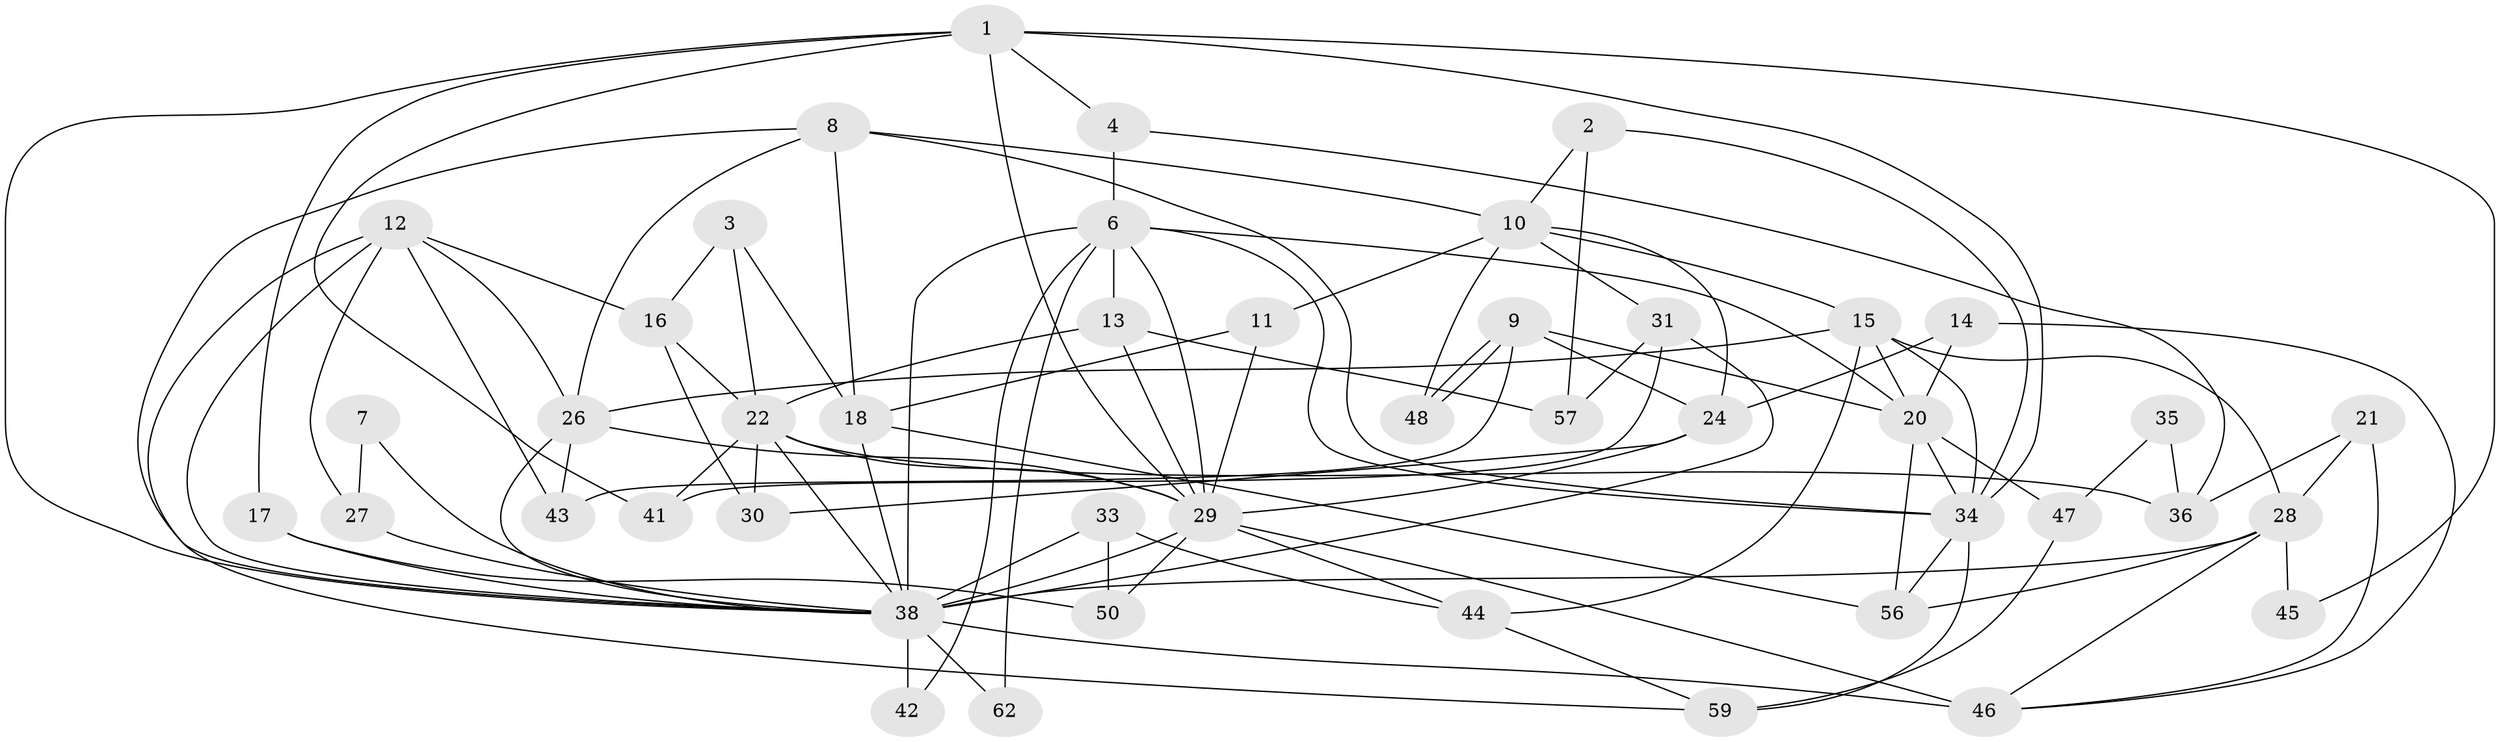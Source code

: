 // original degree distribution, {6: 0.046153846153846156, 3: 0.35384615384615387, 4: 0.2, 2: 0.1076923076923077, 5: 0.2153846153846154, 7: 0.06153846153846154, 9: 0.015384615384615385}
// Generated by graph-tools (version 1.1) at 2025/19/03/04/25 18:19:01]
// undirected, 45 vertices, 104 edges
graph export_dot {
graph [start="1"]
  node [color=gray90,style=filled];
  1 [super="+5"];
  2;
  3;
  4;
  6 [super="+25"];
  7;
  8;
  9;
  10;
  11 [super="+32"];
  12 [super="+39"];
  13;
  14;
  15 [super="+19"];
  16 [super="+54"];
  17;
  18;
  20 [super="+60"];
  21;
  22 [super="+53+23"];
  24;
  26;
  27;
  28 [super="+49"];
  29 [super="+61"];
  30;
  31 [super="+52"];
  33;
  34 [super="+40"];
  35;
  36;
  38 [super="+64+51+65"];
  41;
  42;
  43;
  44;
  45;
  46 [super="+55"];
  47;
  48;
  50;
  56;
  57;
  59;
  62;
  1 -- 4;
  1 -- 41;
  1 -- 45;
  1 -- 38;
  1 -- 34;
  1 -- 29;
  1 -- 17;
  2 -- 57;
  2 -- 10;
  2 -- 34;
  3 -- 18;
  3 -- 22;
  3 -- 16;
  4 -- 6;
  4 -- 36;
  6 -- 13;
  6 -- 29 [weight=2];
  6 -- 34;
  6 -- 20;
  6 -- 38 [weight=2];
  6 -- 42;
  6 -- 62;
  7 -- 27;
  7 -- 38;
  8 -- 18;
  8 -- 10;
  8 -- 26;
  8 -- 38;
  8 -- 34;
  9 -- 48;
  9 -- 48;
  9 -- 24;
  9 -- 43;
  9 -- 20;
  10 -- 24;
  10 -- 15;
  10 -- 48;
  10 -- 11;
  10 -- 31;
  11 -- 18;
  11 -- 29;
  12 -- 26;
  12 -- 16;
  12 -- 59;
  12 -- 38;
  12 -- 43;
  12 -- 27;
  13 -- 22 [weight=2];
  13 -- 57;
  13 -- 29;
  14 -- 24;
  14 -- 46;
  14 -- 20;
  15 -- 26;
  15 -- 44;
  15 -- 20;
  15 -- 34;
  15 -- 28;
  16 -- 30 [weight=2];
  16 -- 22;
  17 -- 38;
  17 -- 50;
  18 -- 56;
  18 -- 38;
  20 -- 34;
  20 -- 56;
  20 -- 47;
  21 -- 46;
  21 -- 36;
  21 -- 28;
  22 -- 36;
  22 -- 29;
  22 -- 38;
  22 -- 41;
  22 -- 30;
  24 -- 30;
  24 -- 29;
  26 -- 43;
  26 -- 29;
  26 -- 38;
  27 -- 38;
  28 -- 56;
  28 -- 38;
  28 -- 45;
  28 -- 46;
  29 -- 44;
  29 -- 50;
  29 -- 38;
  29 -- 46;
  31 -- 41;
  31 -- 57;
  31 -- 38;
  33 -- 50;
  33 -- 44;
  33 -- 38;
  34 -- 59;
  34 -- 56;
  35 -- 47;
  35 -- 36;
  38 -- 42;
  38 -- 62 [weight=2];
  38 -- 46 [weight=2];
  44 -- 59;
  47 -- 59;
}
